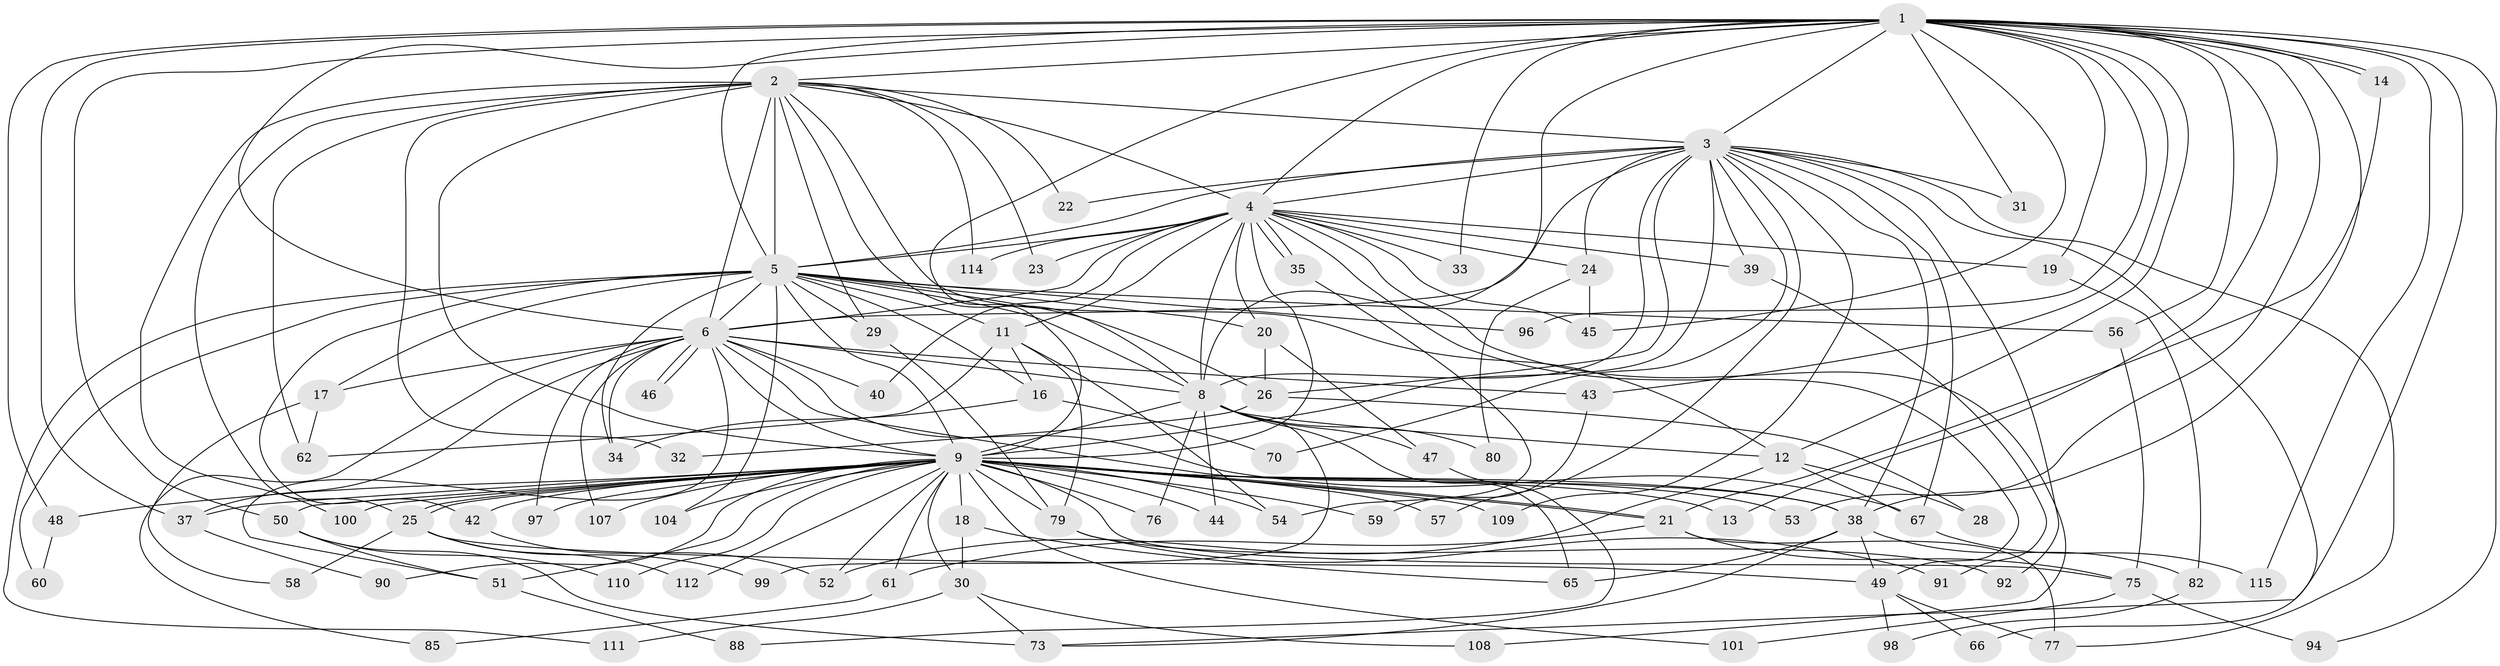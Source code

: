// Generated by graph-tools (version 1.1) at 2025/23/03/03/25 07:23:39]
// undirected, 87 vertices, 206 edges
graph export_dot {
graph [start="1"]
  node [color=gray90,style=filled];
  1 [super="+74"];
  2 [super="+69"];
  3 [super="+41"];
  4 [super="+78"];
  5 [super="+7"];
  6 [super="+84"];
  8 [super="+15"];
  9 [super="+10"];
  11 [super="+93"];
  12 [super="+36"];
  13;
  14;
  16 [super="+63"];
  17;
  18;
  19;
  20;
  21 [super="+102"];
  22;
  23;
  24;
  25 [super="+55"];
  26 [super="+27"];
  28;
  29;
  30 [super="+83"];
  31;
  32;
  33;
  34;
  35;
  37 [super="+81"];
  38 [super="+72"];
  39;
  40;
  42;
  43 [super="+86"];
  44;
  45;
  46;
  47;
  48;
  49 [super="+64"];
  50;
  51 [super="+103"];
  52 [super="+116"];
  53;
  54 [super="+68"];
  56;
  57;
  58;
  59;
  60;
  61;
  62 [super="+113"];
  65 [super="+105"];
  66;
  67 [super="+71"];
  70;
  73 [super="+106"];
  75 [super="+87"];
  76;
  77 [super="+89"];
  79 [super="+95"];
  80;
  82;
  85;
  88;
  90;
  91;
  92;
  94;
  96;
  97;
  98;
  99;
  100;
  101;
  104;
  107;
  108;
  109;
  110;
  111;
  112;
  114;
  115;
  1 -- 2;
  1 -- 3 [weight=2];
  1 -- 4;
  1 -- 5 [weight=2];
  1 -- 6 [weight=2];
  1 -- 8;
  1 -- 9 [weight=2];
  1 -- 13;
  1 -- 14;
  1 -- 14;
  1 -- 19;
  1 -- 31;
  1 -- 33;
  1 -- 43;
  1 -- 45;
  1 -- 48;
  1 -- 50;
  1 -- 53;
  1 -- 56;
  1 -- 73;
  1 -- 94;
  1 -- 96;
  1 -- 115;
  1 -- 38;
  1 -- 37;
  1 -- 12;
  2 -- 3;
  2 -- 4;
  2 -- 5 [weight=2];
  2 -- 6;
  2 -- 8;
  2 -- 9 [weight=2];
  2 -- 12;
  2 -- 22;
  2 -- 23;
  2 -- 29;
  2 -- 32;
  2 -- 62 [weight=2];
  2 -- 100;
  2 -- 114;
  2 -- 25;
  3 -- 4;
  3 -- 5 [weight=2];
  3 -- 6;
  3 -- 8;
  3 -- 9 [weight=2];
  3 -- 22;
  3 -- 24;
  3 -- 26;
  3 -- 31;
  3 -- 38;
  3 -- 39;
  3 -- 57;
  3 -- 66;
  3 -- 67;
  3 -- 70;
  3 -- 77;
  3 -- 92;
  3 -- 109;
  4 -- 5 [weight=2];
  4 -- 6;
  4 -- 8;
  4 -- 9 [weight=2];
  4 -- 11;
  4 -- 19;
  4 -- 20;
  4 -- 23;
  4 -- 24;
  4 -- 33;
  4 -- 35;
  4 -- 35;
  4 -- 39;
  4 -- 40;
  4 -- 49;
  4 -- 108;
  4 -- 114;
  4 -- 45;
  5 -- 6 [weight=2];
  5 -- 8 [weight=2];
  5 -- 9 [weight=4];
  5 -- 17;
  5 -- 26;
  5 -- 29;
  5 -- 42;
  5 -- 60;
  5 -- 11;
  5 -- 16;
  5 -- 20;
  5 -- 96;
  5 -- 34;
  5 -- 104;
  5 -- 111;
  5 -- 56;
  6 -- 8 [weight=2];
  6 -- 9 [weight=2];
  6 -- 17;
  6 -- 34;
  6 -- 37;
  6 -- 38;
  6 -- 40;
  6 -- 43;
  6 -- 46;
  6 -- 46;
  6 -- 85;
  6 -- 97;
  6 -- 107;
  6 -- 67;
  6 -- 51;
  8 -- 9 [weight=2];
  8 -- 12;
  8 -- 44;
  8 -- 47;
  8 -- 65;
  8 -- 76;
  8 -- 80;
  8 -- 99;
  9 -- 18 [weight=2];
  9 -- 21;
  9 -- 21;
  9 -- 25;
  9 -- 25;
  9 -- 30;
  9 -- 37;
  9 -- 42;
  9 -- 44;
  9 -- 50;
  9 -- 51;
  9 -- 52;
  9 -- 54 [weight=2];
  9 -- 59 [weight=2];
  9 -- 76;
  9 -- 100;
  9 -- 104;
  9 -- 107;
  9 -- 110;
  9 -- 112;
  9 -- 75;
  9 -- 13;
  9 -- 90;
  9 -- 97;
  9 -- 101;
  9 -- 109;
  9 -- 48;
  9 -- 53;
  9 -- 57;
  9 -- 61;
  9 -- 79;
  9 -- 38;
  11 -- 16;
  11 -- 79;
  11 -- 62;
  11 -- 54;
  12 -- 28;
  12 -- 67;
  12 -- 52;
  14 -- 21;
  16 -- 34;
  16 -- 70;
  17 -- 58;
  17 -- 62;
  18 -- 30;
  18 -- 65;
  19 -- 82;
  20 -- 47;
  20 -- 26;
  21 -- 61;
  21 -- 77;
  21 -- 75;
  24 -- 45;
  24 -- 80;
  25 -- 58;
  25 -- 99;
  25 -- 112;
  25 -- 49;
  26 -- 28;
  26 -- 32;
  29 -- 79;
  30 -- 108;
  30 -- 73;
  30 -- 111;
  35 -- 54;
  37 -- 90;
  38 -- 49;
  38 -- 82;
  38 -- 65;
  38 -- 73;
  39 -- 91;
  42 -- 52;
  43 -- 59;
  47 -- 88;
  48 -- 60;
  49 -- 98;
  49 -- 66;
  49 -- 77;
  50 -- 51;
  50 -- 73;
  50 -- 110;
  51 -- 88;
  56 -- 75;
  61 -- 85;
  67 -- 115;
  75 -- 94;
  75 -- 101;
  79 -- 91;
  79 -- 92;
  82 -- 98;
}
